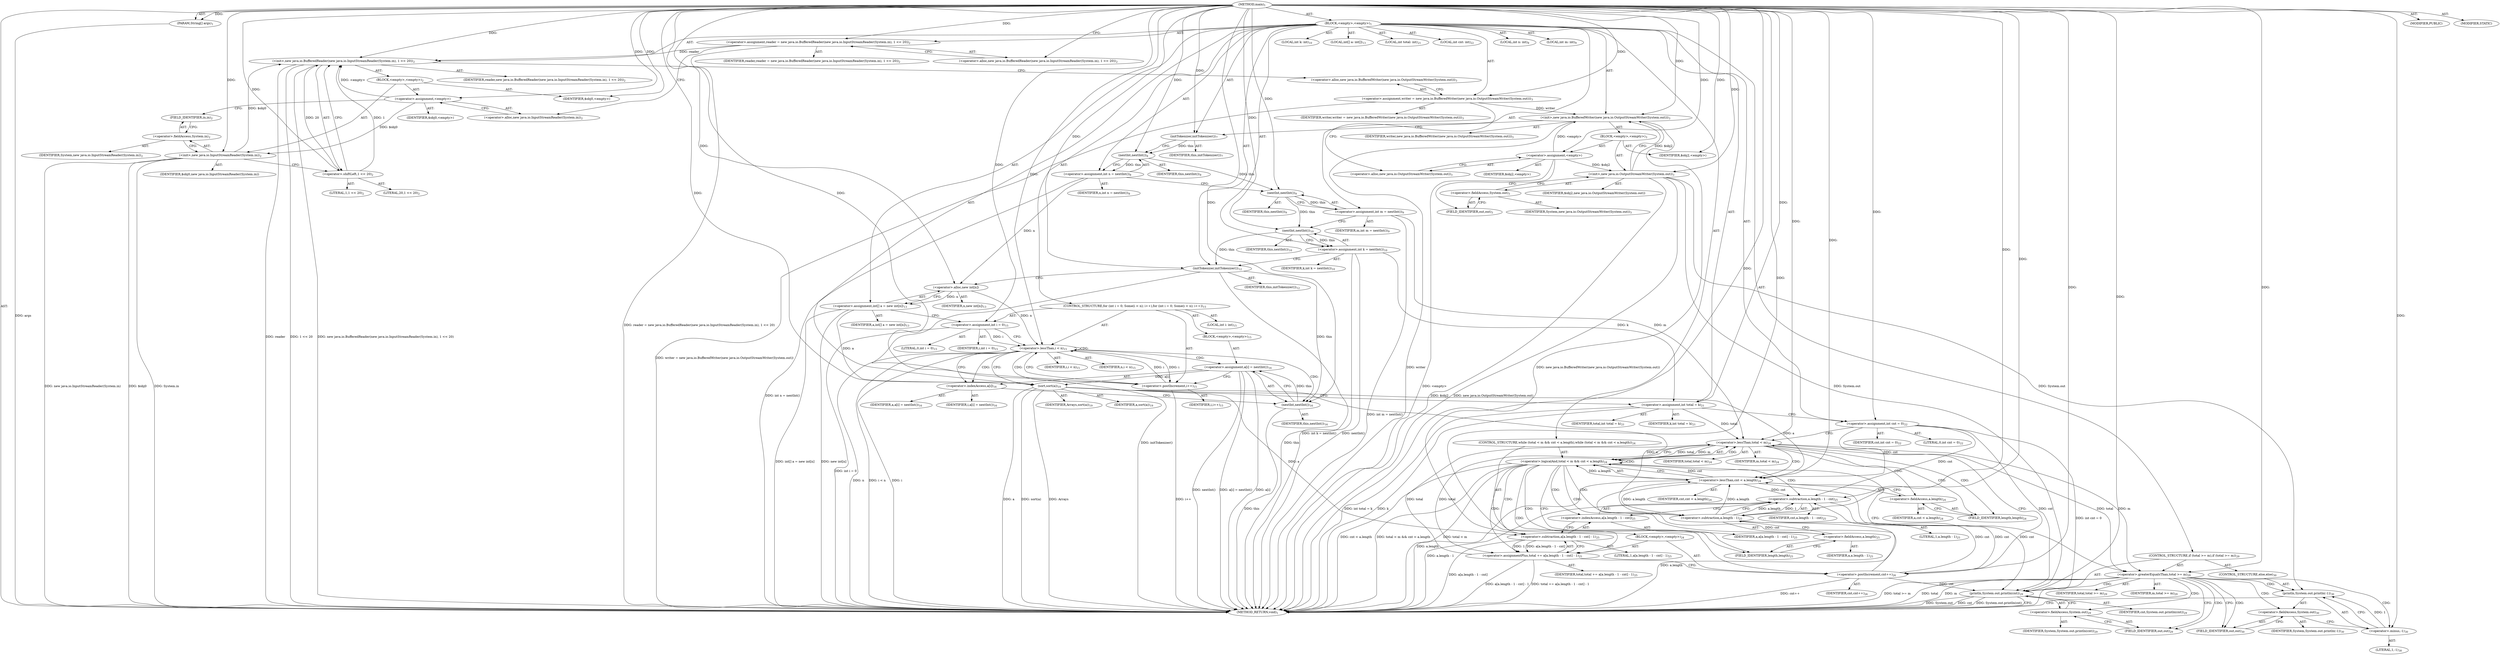 digraph "main" {  
"17" [label = <(METHOD,main)<SUB>1</SUB>> ]
"18" [label = <(PARAM,String[] args)<SUB>1</SUB>> ]
"19" [label = <(BLOCK,&lt;empty&gt;,&lt;empty&gt;)<SUB>1</SUB>> ]
"20" [label = <(&lt;operator&gt;.assignment,reader = new java.io.BufferedReader(new java.io.InputStreamReader(System.in), 1 &lt;&lt; 20))<SUB>2</SUB>> ]
"21" [label = <(IDENTIFIER,reader,reader = new java.io.BufferedReader(new java.io.InputStreamReader(System.in), 1 &lt;&lt; 20))<SUB>2</SUB>> ]
"22" [label = <(&lt;operator&gt;.alloc,new java.io.BufferedReader(new java.io.InputStreamReader(System.in), 1 &lt;&lt; 20))<SUB>2</SUB>> ]
"23" [label = <(&lt;init&gt;,new java.io.BufferedReader(new java.io.InputStreamReader(System.in), 1 &lt;&lt; 20))<SUB>2</SUB>> ]
"24" [label = <(IDENTIFIER,reader,new java.io.BufferedReader(new java.io.InputStreamReader(System.in), 1 &lt;&lt; 20))<SUB>2</SUB>> ]
"25" [label = <(BLOCK,&lt;empty&gt;,&lt;empty&gt;)<SUB>2</SUB>> ]
"26" [label = <(&lt;operator&gt;.assignment,&lt;empty&gt;)> ]
"27" [label = <(IDENTIFIER,$obj0,&lt;empty&gt;)> ]
"28" [label = <(&lt;operator&gt;.alloc,new java.io.InputStreamReader(System.in))<SUB>2</SUB>> ]
"29" [label = <(&lt;init&gt;,new java.io.InputStreamReader(System.in))<SUB>2</SUB>> ]
"30" [label = <(IDENTIFIER,$obj0,new java.io.InputStreamReader(System.in))> ]
"31" [label = <(&lt;operator&gt;.fieldAccess,System.in)<SUB>2</SUB>> ]
"32" [label = <(IDENTIFIER,System,new java.io.InputStreamReader(System.in))<SUB>2</SUB>> ]
"33" [label = <(FIELD_IDENTIFIER,in,in)<SUB>2</SUB>> ]
"34" [label = <(IDENTIFIER,$obj0,&lt;empty&gt;)> ]
"35" [label = <(&lt;operator&gt;.shiftLeft,1 &lt;&lt; 20)<SUB>2</SUB>> ]
"36" [label = <(LITERAL,1,1 &lt;&lt; 20)<SUB>2</SUB>> ]
"37" [label = <(LITERAL,20,1 &lt;&lt; 20)<SUB>2</SUB>> ]
"38" [label = <(&lt;operator&gt;.assignment,writer = new java.io.BufferedWriter(new java.io.OutputStreamWriter(System.out)))<SUB>3</SUB>> ]
"39" [label = <(IDENTIFIER,writer,writer = new java.io.BufferedWriter(new java.io.OutputStreamWriter(System.out)))<SUB>3</SUB>> ]
"40" [label = <(&lt;operator&gt;.alloc,new java.io.BufferedWriter(new java.io.OutputStreamWriter(System.out)))<SUB>3</SUB>> ]
"41" [label = <(&lt;init&gt;,new java.io.BufferedWriter(new java.io.OutputStreamWriter(System.out)))<SUB>3</SUB>> ]
"42" [label = <(IDENTIFIER,writer,new java.io.BufferedWriter(new java.io.OutputStreamWriter(System.out)))<SUB>3</SUB>> ]
"43" [label = <(BLOCK,&lt;empty&gt;,&lt;empty&gt;)<SUB>3</SUB>> ]
"44" [label = <(&lt;operator&gt;.assignment,&lt;empty&gt;)> ]
"45" [label = <(IDENTIFIER,$obj2,&lt;empty&gt;)> ]
"46" [label = <(&lt;operator&gt;.alloc,new java.io.OutputStreamWriter(System.out))<SUB>3</SUB>> ]
"47" [label = <(&lt;init&gt;,new java.io.OutputStreamWriter(System.out))<SUB>3</SUB>> ]
"48" [label = <(IDENTIFIER,$obj2,new java.io.OutputStreamWriter(System.out))> ]
"49" [label = <(&lt;operator&gt;.fieldAccess,System.out)<SUB>3</SUB>> ]
"50" [label = <(IDENTIFIER,System,new java.io.OutputStreamWriter(System.out))<SUB>3</SUB>> ]
"51" [label = <(FIELD_IDENTIFIER,out,out)<SUB>3</SUB>> ]
"52" [label = <(IDENTIFIER,$obj2,&lt;empty&gt;)> ]
"53" [label = <(initTokenizer,initTokenizer())<SUB>7</SUB>> ]
"54" [label = <(IDENTIFIER,this,initTokenizer())<SUB>7</SUB>> ]
"55" [label = <(LOCAL,int n: int)<SUB>8</SUB>> ]
"56" [label = <(&lt;operator&gt;.assignment,int n = nextInt())<SUB>8</SUB>> ]
"57" [label = <(IDENTIFIER,n,int n = nextInt())<SUB>8</SUB>> ]
"58" [label = <(nextInt,nextInt())<SUB>8</SUB>> ]
"59" [label = <(IDENTIFIER,this,nextInt())<SUB>8</SUB>> ]
"60" [label = <(LOCAL,int m: int)<SUB>9</SUB>> ]
"61" [label = <(&lt;operator&gt;.assignment,int m = nextInt())<SUB>9</SUB>> ]
"62" [label = <(IDENTIFIER,m,int m = nextInt())<SUB>9</SUB>> ]
"63" [label = <(nextInt,nextInt())<SUB>9</SUB>> ]
"64" [label = <(IDENTIFIER,this,nextInt())<SUB>9</SUB>> ]
"65" [label = <(LOCAL,int k: int)<SUB>10</SUB>> ]
"66" [label = <(&lt;operator&gt;.assignment,int k = nextInt())<SUB>10</SUB>> ]
"67" [label = <(IDENTIFIER,k,int k = nextInt())<SUB>10</SUB>> ]
"68" [label = <(nextInt,nextInt())<SUB>10</SUB>> ]
"69" [label = <(IDENTIFIER,this,nextInt())<SUB>10</SUB>> ]
"70" [label = <(initTokenizer,initTokenizer())<SUB>12</SUB>> ]
"71" [label = <(IDENTIFIER,this,initTokenizer())<SUB>12</SUB>> ]
"72" [label = <(LOCAL,int[] a: int[])<SUB>13</SUB>> ]
"73" [label = <(&lt;operator&gt;.assignment,int[] a = new int[n])<SUB>13</SUB>> ]
"74" [label = <(IDENTIFIER,a,int[] a = new int[n])<SUB>13</SUB>> ]
"75" [label = <(&lt;operator&gt;.alloc,new int[n])> ]
"76" [label = <(IDENTIFIER,n,new int[n])<SUB>13</SUB>> ]
"77" [label = <(CONTROL_STRUCTURE,for (int i = 0; Some(i &lt; n); i++),for (int i = 0; Some(i &lt; n); i++))<SUB>15</SUB>> ]
"78" [label = <(LOCAL,int i: int)<SUB>15</SUB>> ]
"79" [label = <(&lt;operator&gt;.assignment,int i = 0)<SUB>15</SUB>> ]
"80" [label = <(IDENTIFIER,i,int i = 0)<SUB>15</SUB>> ]
"81" [label = <(LITERAL,0,int i = 0)<SUB>15</SUB>> ]
"82" [label = <(&lt;operator&gt;.lessThan,i &lt; n)<SUB>15</SUB>> ]
"83" [label = <(IDENTIFIER,i,i &lt; n)<SUB>15</SUB>> ]
"84" [label = <(IDENTIFIER,n,i &lt; n)<SUB>15</SUB>> ]
"85" [label = <(&lt;operator&gt;.postIncrement,i++)<SUB>15</SUB>> ]
"86" [label = <(IDENTIFIER,i,i++)<SUB>15</SUB>> ]
"87" [label = <(BLOCK,&lt;empty&gt;,&lt;empty&gt;)<SUB>15</SUB>> ]
"88" [label = <(&lt;operator&gt;.assignment,a[i] = nextInt())<SUB>16</SUB>> ]
"89" [label = <(&lt;operator&gt;.indexAccess,a[i])<SUB>16</SUB>> ]
"90" [label = <(IDENTIFIER,a,a[i] = nextInt())<SUB>16</SUB>> ]
"91" [label = <(IDENTIFIER,i,a[i] = nextInt())<SUB>16</SUB>> ]
"92" [label = <(nextInt,nextInt())<SUB>16</SUB>> ]
"93" [label = <(IDENTIFIER,this,nextInt())<SUB>16</SUB>> ]
"94" [label = <(sort,sort(a))<SUB>19</SUB>> ]
"95" [label = <(IDENTIFIER,Arrays,sort(a))<SUB>19</SUB>> ]
"96" [label = <(IDENTIFIER,a,sort(a))<SUB>19</SUB>> ]
"97" [label = <(LOCAL,int total: int)<SUB>21</SUB>> ]
"98" [label = <(&lt;operator&gt;.assignment,int total = k)<SUB>21</SUB>> ]
"99" [label = <(IDENTIFIER,total,int total = k)<SUB>21</SUB>> ]
"100" [label = <(IDENTIFIER,k,int total = k)<SUB>21</SUB>> ]
"101" [label = <(LOCAL,int cnt: int)<SUB>22</SUB>> ]
"102" [label = <(&lt;operator&gt;.assignment,int cnt = 0)<SUB>22</SUB>> ]
"103" [label = <(IDENTIFIER,cnt,int cnt = 0)<SUB>22</SUB>> ]
"104" [label = <(LITERAL,0,int cnt = 0)<SUB>22</SUB>> ]
"105" [label = <(CONTROL_STRUCTURE,while (total &lt; m &amp;&amp; cnt &lt; a.length),while (total &lt; m &amp;&amp; cnt &lt; a.length))<SUB>24</SUB>> ]
"106" [label = <(&lt;operator&gt;.logicalAnd,total &lt; m &amp;&amp; cnt &lt; a.length)<SUB>24</SUB>> ]
"107" [label = <(&lt;operator&gt;.lessThan,total &lt; m)<SUB>24</SUB>> ]
"108" [label = <(IDENTIFIER,total,total &lt; m)<SUB>24</SUB>> ]
"109" [label = <(IDENTIFIER,m,total &lt; m)<SUB>24</SUB>> ]
"110" [label = <(&lt;operator&gt;.lessThan,cnt &lt; a.length)<SUB>24</SUB>> ]
"111" [label = <(IDENTIFIER,cnt,cnt &lt; a.length)<SUB>24</SUB>> ]
"112" [label = <(&lt;operator&gt;.fieldAccess,a.length)<SUB>24</SUB>> ]
"113" [label = <(IDENTIFIER,a,cnt &lt; a.length)<SUB>24</SUB>> ]
"114" [label = <(FIELD_IDENTIFIER,length,length)<SUB>24</SUB>> ]
"115" [label = <(BLOCK,&lt;empty&gt;,&lt;empty&gt;)<SUB>24</SUB>> ]
"116" [label = <(&lt;operator&gt;.assignmentPlus,total += a[a.length - 1 - cnt] - 1)<SUB>25</SUB>> ]
"117" [label = <(IDENTIFIER,total,total += a[a.length - 1 - cnt] - 1)<SUB>25</SUB>> ]
"118" [label = <(&lt;operator&gt;.subtraction,a[a.length - 1 - cnt] - 1)<SUB>25</SUB>> ]
"119" [label = <(&lt;operator&gt;.indexAccess,a[a.length - 1 - cnt])<SUB>25</SUB>> ]
"120" [label = <(IDENTIFIER,a,a[a.length - 1 - cnt] - 1)<SUB>25</SUB>> ]
"121" [label = <(&lt;operator&gt;.subtraction,a.length - 1 - cnt)<SUB>25</SUB>> ]
"122" [label = <(&lt;operator&gt;.subtraction,a.length - 1)<SUB>25</SUB>> ]
"123" [label = <(&lt;operator&gt;.fieldAccess,a.length)<SUB>25</SUB>> ]
"124" [label = <(IDENTIFIER,a,a.length - 1)<SUB>25</SUB>> ]
"125" [label = <(FIELD_IDENTIFIER,length,length)<SUB>25</SUB>> ]
"126" [label = <(LITERAL,1,a.length - 1)<SUB>25</SUB>> ]
"127" [label = <(IDENTIFIER,cnt,a.length - 1 - cnt)<SUB>25</SUB>> ]
"128" [label = <(LITERAL,1,a[a.length - 1 - cnt] - 1)<SUB>25</SUB>> ]
"129" [label = <(&lt;operator&gt;.postIncrement,cnt++)<SUB>26</SUB>> ]
"130" [label = <(IDENTIFIER,cnt,cnt++)<SUB>26</SUB>> ]
"131" [label = <(CONTROL_STRUCTURE,if (total &gt;= m),if (total &gt;= m))<SUB>29</SUB>> ]
"132" [label = <(&lt;operator&gt;.greaterEqualsThan,total &gt;= m)<SUB>29</SUB>> ]
"133" [label = <(IDENTIFIER,total,total &gt;= m)<SUB>29</SUB>> ]
"134" [label = <(IDENTIFIER,m,total &gt;= m)<SUB>29</SUB>> ]
"135" [label = <(println,System.out.println(cnt))<SUB>29</SUB>> ]
"136" [label = <(&lt;operator&gt;.fieldAccess,System.out)<SUB>29</SUB>> ]
"137" [label = <(IDENTIFIER,System,System.out.println(cnt))<SUB>29</SUB>> ]
"138" [label = <(FIELD_IDENTIFIER,out,out)<SUB>29</SUB>> ]
"139" [label = <(IDENTIFIER,cnt,System.out.println(cnt))<SUB>29</SUB>> ]
"140" [label = <(CONTROL_STRUCTURE,else,else)<SUB>30</SUB>> ]
"141" [label = <(println,System.out.println(-1))<SUB>30</SUB>> ]
"142" [label = <(&lt;operator&gt;.fieldAccess,System.out)<SUB>30</SUB>> ]
"143" [label = <(IDENTIFIER,System,System.out.println(-1))<SUB>30</SUB>> ]
"144" [label = <(FIELD_IDENTIFIER,out,out)<SUB>30</SUB>> ]
"145" [label = <(&lt;operator&gt;.minus,-1)<SUB>30</SUB>> ]
"146" [label = <(LITERAL,1,-1)<SUB>30</SUB>> ]
"147" [label = <(MODIFIER,PUBLIC)> ]
"148" [label = <(MODIFIER,STATIC)> ]
"149" [label = <(METHOD_RETURN,void)<SUB>1</SUB>> ]
  "17" -> "18"  [ label = "AST: "] 
  "17" -> "19"  [ label = "AST: "] 
  "17" -> "147"  [ label = "AST: "] 
  "17" -> "148"  [ label = "AST: "] 
  "17" -> "149"  [ label = "AST: "] 
  "19" -> "20"  [ label = "AST: "] 
  "19" -> "23"  [ label = "AST: "] 
  "19" -> "38"  [ label = "AST: "] 
  "19" -> "41"  [ label = "AST: "] 
  "19" -> "53"  [ label = "AST: "] 
  "19" -> "55"  [ label = "AST: "] 
  "19" -> "56"  [ label = "AST: "] 
  "19" -> "60"  [ label = "AST: "] 
  "19" -> "61"  [ label = "AST: "] 
  "19" -> "65"  [ label = "AST: "] 
  "19" -> "66"  [ label = "AST: "] 
  "19" -> "70"  [ label = "AST: "] 
  "19" -> "72"  [ label = "AST: "] 
  "19" -> "73"  [ label = "AST: "] 
  "19" -> "77"  [ label = "AST: "] 
  "19" -> "94"  [ label = "AST: "] 
  "19" -> "97"  [ label = "AST: "] 
  "19" -> "98"  [ label = "AST: "] 
  "19" -> "101"  [ label = "AST: "] 
  "19" -> "102"  [ label = "AST: "] 
  "19" -> "105"  [ label = "AST: "] 
  "19" -> "131"  [ label = "AST: "] 
  "20" -> "21"  [ label = "AST: "] 
  "20" -> "22"  [ label = "AST: "] 
  "23" -> "24"  [ label = "AST: "] 
  "23" -> "25"  [ label = "AST: "] 
  "23" -> "35"  [ label = "AST: "] 
  "25" -> "26"  [ label = "AST: "] 
  "25" -> "29"  [ label = "AST: "] 
  "25" -> "34"  [ label = "AST: "] 
  "26" -> "27"  [ label = "AST: "] 
  "26" -> "28"  [ label = "AST: "] 
  "29" -> "30"  [ label = "AST: "] 
  "29" -> "31"  [ label = "AST: "] 
  "31" -> "32"  [ label = "AST: "] 
  "31" -> "33"  [ label = "AST: "] 
  "35" -> "36"  [ label = "AST: "] 
  "35" -> "37"  [ label = "AST: "] 
  "38" -> "39"  [ label = "AST: "] 
  "38" -> "40"  [ label = "AST: "] 
  "41" -> "42"  [ label = "AST: "] 
  "41" -> "43"  [ label = "AST: "] 
  "43" -> "44"  [ label = "AST: "] 
  "43" -> "47"  [ label = "AST: "] 
  "43" -> "52"  [ label = "AST: "] 
  "44" -> "45"  [ label = "AST: "] 
  "44" -> "46"  [ label = "AST: "] 
  "47" -> "48"  [ label = "AST: "] 
  "47" -> "49"  [ label = "AST: "] 
  "49" -> "50"  [ label = "AST: "] 
  "49" -> "51"  [ label = "AST: "] 
  "53" -> "54"  [ label = "AST: "] 
  "56" -> "57"  [ label = "AST: "] 
  "56" -> "58"  [ label = "AST: "] 
  "58" -> "59"  [ label = "AST: "] 
  "61" -> "62"  [ label = "AST: "] 
  "61" -> "63"  [ label = "AST: "] 
  "63" -> "64"  [ label = "AST: "] 
  "66" -> "67"  [ label = "AST: "] 
  "66" -> "68"  [ label = "AST: "] 
  "68" -> "69"  [ label = "AST: "] 
  "70" -> "71"  [ label = "AST: "] 
  "73" -> "74"  [ label = "AST: "] 
  "73" -> "75"  [ label = "AST: "] 
  "75" -> "76"  [ label = "AST: "] 
  "77" -> "78"  [ label = "AST: "] 
  "77" -> "79"  [ label = "AST: "] 
  "77" -> "82"  [ label = "AST: "] 
  "77" -> "85"  [ label = "AST: "] 
  "77" -> "87"  [ label = "AST: "] 
  "79" -> "80"  [ label = "AST: "] 
  "79" -> "81"  [ label = "AST: "] 
  "82" -> "83"  [ label = "AST: "] 
  "82" -> "84"  [ label = "AST: "] 
  "85" -> "86"  [ label = "AST: "] 
  "87" -> "88"  [ label = "AST: "] 
  "88" -> "89"  [ label = "AST: "] 
  "88" -> "92"  [ label = "AST: "] 
  "89" -> "90"  [ label = "AST: "] 
  "89" -> "91"  [ label = "AST: "] 
  "92" -> "93"  [ label = "AST: "] 
  "94" -> "95"  [ label = "AST: "] 
  "94" -> "96"  [ label = "AST: "] 
  "98" -> "99"  [ label = "AST: "] 
  "98" -> "100"  [ label = "AST: "] 
  "102" -> "103"  [ label = "AST: "] 
  "102" -> "104"  [ label = "AST: "] 
  "105" -> "106"  [ label = "AST: "] 
  "105" -> "115"  [ label = "AST: "] 
  "106" -> "107"  [ label = "AST: "] 
  "106" -> "110"  [ label = "AST: "] 
  "107" -> "108"  [ label = "AST: "] 
  "107" -> "109"  [ label = "AST: "] 
  "110" -> "111"  [ label = "AST: "] 
  "110" -> "112"  [ label = "AST: "] 
  "112" -> "113"  [ label = "AST: "] 
  "112" -> "114"  [ label = "AST: "] 
  "115" -> "116"  [ label = "AST: "] 
  "115" -> "129"  [ label = "AST: "] 
  "116" -> "117"  [ label = "AST: "] 
  "116" -> "118"  [ label = "AST: "] 
  "118" -> "119"  [ label = "AST: "] 
  "118" -> "128"  [ label = "AST: "] 
  "119" -> "120"  [ label = "AST: "] 
  "119" -> "121"  [ label = "AST: "] 
  "121" -> "122"  [ label = "AST: "] 
  "121" -> "127"  [ label = "AST: "] 
  "122" -> "123"  [ label = "AST: "] 
  "122" -> "126"  [ label = "AST: "] 
  "123" -> "124"  [ label = "AST: "] 
  "123" -> "125"  [ label = "AST: "] 
  "129" -> "130"  [ label = "AST: "] 
  "131" -> "132"  [ label = "AST: "] 
  "131" -> "135"  [ label = "AST: "] 
  "131" -> "140"  [ label = "AST: "] 
  "132" -> "133"  [ label = "AST: "] 
  "132" -> "134"  [ label = "AST: "] 
  "135" -> "136"  [ label = "AST: "] 
  "135" -> "139"  [ label = "AST: "] 
  "136" -> "137"  [ label = "AST: "] 
  "136" -> "138"  [ label = "AST: "] 
  "140" -> "141"  [ label = "AST: "] 
  "141" -> "142"  [ label = "AST: "] 
  "141" -> "145"  [ label = "AST: "] 
  "142" -> "143"  [ label = "AST: "] 
  "142" -> "144"  [ label = "AST: "] 
  "145" -> "146"  [ label = "AST: "] 
  "20" -> "28"  [ label = "CFG: "] 
  "23" -> "40"  [ label = "CFG: "] 
  "38" -> "46"  [ label = "CFG: "] 
  "41" -> "53"  [ label = "CFG: "] 
  "53" -> "58"  [ label = "CFG: "] 
  "56" -> "63"  [ label = "CFG: "] 
  "61" -> "68"  [ label = "CFG: "] 
  "66" -> "70"  [ label = "CFG: "] 
  "70" -> "75"  [ label = "CFG: "] 
  "73" -> "79"  [ label = "CFG: "] 
  "94" -> "98"  [ label = "CFG: "] 
  "98" -> "102"  [ label = "CFG: "] 
  "102" -> "107"  [ label = "CFG: "] 
  "22" -> "20"  [ label = "CFG: "] 
  "35" -> "23"  [ label = "CFG: "] 
  "40" -> "38"  [ label = "CFG: "] 
  "58" -> "56"  [ label = "CFG: "] 
  "63" -> "61"  [ label = "CFG: "] 
  "68" -> "66"  [ label = "CFG: "] 
  "75" -> "73"  [ label = "CFG: "] 
  "79" -> "82"  [ label = "CFG: "] 
  "82" -> "89"  [ label = "CFG: "] 
  "82" -> "94"  [ label = "CFG: "] 
  "85" -> "82"  [ label = "CFG: "] 
  "106" -> "125"  [ label = "CFG: "] 
  "106" -> "132"  [ label = "CFG: "] 
  "132" -> "138"  [ label = "CFG: "] 
  "132" -> "144"  [ label = "CFG: "] 
  "135" -> "149"  [ label = "CFG: "] 
  "26" -> "33"  [ label = "CFG: "] 
  "29" -> "35"  [ label = "CFG: "] 
  "44" -> "51"  [ label = "CFG: "] 
  "47" -> "41"  [ label = "CFG: "] 
  "88" -> "85"  [ label = "CFG: "] 
  "107" -> "106"  [ label = "CFG: "] 
  "107" -> "114"  [ label = "CFG: "] 
  "110" -> "106"  [ label = "CFG: "] 
  "116" -> "129"  [ label = "CFG: "] 
  "129" -> "107"  [ label = "CFG: "] 
  "136" -> "135"  [ label = "CFG: "] 
  "141" -> "149"  [ label = "CFG: "] 
  "28" -> "26"  [ label = "CFG: "] 
  "31" -> "29"  [ label = "CFG: "] 
  "46" -> "44"  [ label = "CFG: "] 
  "49" -> "47"  [ label = "CFG: "] 
  "89" -> "92"  [ label = "CFG: "] 
  "92" -> "88"  [ label = "CFG: "] 
  "112" -> "110"  [ label = "CFG: "] 
  "118" -> "116"  [ label = "CFG: "] 
  "138" -> "136"  [ label = "CFG: "] 
  "142" -> "145"  [ label = "CFG: "] 
  "145" -> "141"  [ label = "CFG: "] 
  "33" -> "31"  [ label = "CFG: "] 
  "51" -> "49"  [ label = "CFG: "] 
  "114" -> "112"  [ label = "CFG: "] 
  "119" -> "118"  [ label = "CFG: "] 
  "144" -> "142"  [ label = "CFG: "] 
  "121" -> "119"  [ label = "CFG: "] 
  "122" -> "121"  [ label = "CFG: "] 
  "123" -> "122"  [ label = "CFG: "] 
  "125" -> "123"  [ label = "CFG: "] 
  "17" -> "22"  [ label = "CFG: "] 
  "18" -> "149"  [ label = "DDG: args"] 
  "20" -> "149"  [ label = "DDG: reader = new java.io.BufferedReader(new java.io.InputStreamReader(System.in), 1 &lt;&lt; 20)"] 
  "23" -> "149"  [ label = "DDG: reader"] 
  "29" -> "149"  [ label = "DDG: $obj0"] 
  "29" -> "149"  [ label = "DDG: System.in"] 
  "29" -> "149"  [ label = "DDG: new java.io.InputStreamReader(System.in)"] 
  "23" -> "149"  [ label = "DDG: 1 &lt;&lt; 20"] 
  "23" -> "149"  [ label = "DDG: new java.io.BufferedReader(new java.io.InputStreamReader(System.in), 1 &lt;&lt; 20)"] 
  "38" -> "149"  [ label = "DDG: writer = new java.io.BufferedWriter(new java.io.OutputStreamWriter(System.out))"] 
  "41" -> "149"  [ label = "DDG: writer"] 
  "44" -> "149"  [ label = "DDG: &lt;empty&gt;"] 
  "47" -> "149"  [ label = "DDG: $obj2"] 
  "47" -> "149"  [ label = "DDG: new java.io.OutputStreamWriter(System.out)"] 
  "41" -> "149"  [ label = "DDG: new java.io.BufferedWriter(new java.io.OutputStreamWriter(System.out))"] 
  "56" -> "149"  [ label = "DDG: int n = nextInt()"] 
  "61" -> "149"  [ label = "DDG: int m = nextInt()"] 
  "66" -> "149"  [ label = "DDG: nextInt()"] 
  "66" -> "149"  [ label = "DDG: int k = nextInt()"] 
  "70" -> "149"  [ label = "DDG: this"] 
  "70" -> "149"  [ label = "DDG: initTokenizer()"] 
  "73" -> "149"  [ label = "DDG: new int[n]"] 
  "73" -> "149"  [ label = "DDG: int[] a = new int[n]"] 
  "79" -> "149"  [ label = "DDG: int i = 0"] 
  "82" -> "149"  [ label = "DDG: i"] 
  "82" -> "149"  [ label = "DDG: n"] 
  "82" -> "149"  [ label = "DDG: i &lt; n"] 
  "94" -> "149"  [ label = "DDG: a"] 
  "94" -> "149"  [ label = "DDG: sort(a)"] 
  "98" -> "149"  [ label = "DDG: k"] 
  "98" -> "149"  [ label = "DDG: int total = k"] 
  "102" -> "149"  [ label = "DDG: int cnt = 0"] 
  "106" -> "149"  [ label = "DDG: total &lt; m"] 
  "110" -> "149"  [ label = "DDG: a.length"] 
  "106" -> "149"  [ label = "DDG: cnt &lt; a.length"] 
  "106" -> "149"  [ label = "DDG: total &lt; m &amp;&amp; cnt &lt; a.length"] 
  "132" -> "149"  [ label = "DDG: total"] 
  "132" -> "149"  [ label = "DDG: m"] 
  "132" -> "149"  [ label = "DDG: total &gt;= m"] 
  "135" -> "149"  [ label = "DDG: System.out"] 
  "135" -> "149"  [ label = "DDG: cnt"] 
  "135" -> "149"  [ label = "DDG: System.out.println(cnt)"] 
  "122" -> "149"  [ label = "DDG: a.length"] 
  "121" -> "149"  [ label = "DDG: a.length - 1"] 
  "118" -> "149"  [ label = "DDG: a[a.length - 1 - cnt]"] 
  "116" -> "149"  [ label = "DDG: a[a.length - 1 - cnt] - 1"] 
  "116" -> "149"  [ label = "DDG: total += a[a.length - 1 - cnt] - 1"] 
  "129" -> "149"  [ label = "DDG: cnt++"] 
  "88" -> "149"  [ label = "DDG: a[i]"] 
  "92" -> "149"  [ label = "DDG: this"] 
  "88" -> "149"  [ label = "DDG: nextInt()"] 
  "88" -> "149"  [ label = "DDG: a[i] = nextInt()"] 
  "85" -> "149"  [ label = "DDG: i++"] 
  "94" -> "149"  [ label = "DDG: Arrays"] 
  "17" -> "18"  [ label = "DDG: "] 
  "17" -> "20"  [ label = "DDG: "] 
  "17" -> "38"  [ label = "DDG: "] 
  "58" -> "56"  [ label = "DDG: this"] 
  "63" -> "61"  [ label = "DDG: this"] 
  "68" -> "66"  [ label = "DDG: this"] 
  "75" -> "73"  [ label = "DDG: n"] 
  "66" -> "98"  [ label = "DDG: k"] 
  "17" -> "98"  [ label = "DDG: "] 
  "17" -> "102"  [ label = "DDG: "] 
  "20" -> "23"  [ label = "DDG: reader"] 
  "17" -> "23"  [ label = "DDG: "] 
  "26" -> "23"  [ label = "DDG: &lt;empty&gt;"] 
  "29" -> "23"  [ label = "DDG: $obj0"] 
  "35" -> "23"  [ label = "DDG: 1"] 
  "35" -> "23"  [ label = "DDG: 20"] 
  "38" -> "41"  [ label = "DDG: writer"] 
  "17" -> "41"  [ label = "DDG: "] 
  "44" -> "41"  [ label = "DDG: &lt;empty&gt;"] 
  "47" -> "41"  [ label = "DDG: $obj2"] 
  "17" -> "53"  [ label = "DDG: "] 
  "68" -> "70"  [ label = "DDG: this"] 
  "17" -> "70"  [ label = "DDG: "] 
  "17" -> "79"  [ label = "DDG: "] 
  "17" -> "94"  [ label = "DDG: "] 
  "73" -> "94"  [ label = "DDG: a"] 
  "88" -> "94"  [ label = "DDG: a[i]"] 
  "17" -> "26"  [ label = "DDG: "] 
  "17" -> "34"  [ label = "DDG: "] 
  "17" -> "35"  [ label = "DDG: "] 
  "17" -> "44"  [ label = "DDG: "] 
  "17" -> "52"  [ label = "DDG: "] 
  "53" -> "58"  [ label = "DDG: this"] 
  "17" -> "58"  [ label = "DDG: "] 
  "58" -> "63"  [ label = "DDG: this"] 
  "17" -> "63"  [ label = "DDG: "] 
  "63" -> "68"  [ label = "DDG: this"] 
  "17" -> "68"  [ label = "DDG: "] 
  "56" -> "75"  [ label = "DDG: n"] 
  "17" -> "75"  [ label = "DDG: "] 
  "79" -> "82"  [ label = "DDG: i"] 
  "85" -> "82"  [ label = "DDG: i"] 
  "17" -> "82"  [ label = "DDG: "] 
  "75" -> "82"  [ label = "DDG: n"] 
  "82" -> "85"  [ label = "DDG: i"] 
  "17" -> "85"  [ label = "DDG: "] 
  "92" -> "88"  [ label = "DDG: this"] 
  "107" -> "106"  [ label = "DDG: total"] 
  "107" -> "106"  [ label = "DDG: m"] 
  "110" -> "106"  [ label = "DDG: cnt"] 
  "110" -> "106"  [ label = "DDG: a.length"] 
  "118" -> "116"  [ label = "DDG: a[a.length - 1 - cnt]"] 
  "118" -> "116"  [ label = "DDG: 1"] 
  "107" -> "132"  [ label = "DDG: total"] 
  "17" -> "132"  [ label = "DDG: "] 
  "107" -> "132"  [ label = "DDG: m"] 
  "47" -> "135"  [ label = "DDG: System.out"] 
  "102" -> "135"  [ label = "DDG: cnt"] 
  "110" -> "135"  [ label = "DDG: cnt"] 
  "129" -> "135"  [ label = "DDG: cnt"] 
  "17" -> "135"  [ label = "DDG: "] 
  "26" -> "29"  [ label = "DDG: $obj0"] 
  "17" -> "29"  [ label = "DDG: "] 
  "44" -> "47"  [ label = "DDG: $obj2"] 
  "17" -> "47"  [ label = "DDG: "] 
  "98" -> "107"  [ label = "DDG: total"] 
  "116" -> "107"  [ label = "DDG: total"] 
  "17" -> "107"  [ label = "DDG: "] 
  "61" -> "107"  [ label = "DDG: m"] 
  "102" -> "110"  [ label = "DDG: cnt"] 
  "129" -> "110"  [ label = "DDG: cnt"] 
  "17" -> "110"  [ label = "DDG: "] 
  "94" -> "110"  [ label = "DDG: a"] 
  "122" -> "110"  [ label = "DDG: a.length"] 
  "107" -> "116"  [ label = "DDG: total"] 
  "17" -> "116"  [ label = "DDG: "] 
  "121" -> "129"  [ label = "DDG: cnt"] 
  "17" -> "129"  [ label = "DDG: "] 
  "47" -> "141"  [ label = "DDG: System.out"] 
  "145" -> "141"  [ label = "DDG: 1"] 
  "70" -> "92"  [ label = "DDG: this"] 
  "17" -> "92"  [ label = "DDG: "] 
  "94" -> "118"  [ label = "DDG: a"] 
  "17" -> "118"  [ label = "DDG: "] 
  "17" -> "145"  [ label = "DDG: "] 
  "122" -> "121"  [ label = "DDG: a.length"] 
  "122" -> "121"  [ label = "DDG: 1"] 
  "102" -> "121"  [ label = "DDG: cnt"] 
  "110" -> "121"  [ label = "DDG: cnt"] 
  "129" -> "121"  [ label = "DDG: cnt"] 
  "17" -> "121"  [ label = "DDG: "] 
  "94" -> "122"  [ label = "DDG: a"] 
  "110" -> "122"  [ label = "DDG: a.length"] 
  "17" -> "122"  [ label = "DDG: "] 
  "82" -> "89"  [ label = "CDG: "] 
  "82" -> "85"  [ label = "CDG: "] 
  "82" -> "88"  [ label = "CDG: "] 
  "82" -> "92"  [ label = "CDG: "] 
  "82" -> "82"  [ label = "CDG: "] 
  "106" -> "107"  [ label = "CDG: "] 
  "106" -> "116"  [ label = "CDG: "] 
  "106" -> "122"  [ label = "CDG: "] 
  "106" -> "118"  [ label = "CDG: "] 
  "106" -> "119"  [ label = "CDG: "] 
  "106" -> "121"  [ label = "CDG: "] 
  "106" -> "123"  [ label = "CDG: "] 
  "106" -> "106"  [ label = "CDG: "] 
  "106" -> "129"  [ label = "CDG: "] 
  "106" -> "125"  [ label = "CDG: "] 
  "132" -> "141"  [ label = "CDG: "] 
  "132" -> "136"  [ label = "CDG: "] 
  "132" -> "145"  [ label = "CDG: "] 
  "132" -> "135"  [ label = "CDG: "] 
  "132" -> "142"  [ label = "CDG: "] 
  "132" -> "144"  [ label = "CDG: "] 
  "132" -> "138"  [ label = "CDG: "] 
  "107" -> "114"  [ label = "CDG: "] 
  "107" -> "110"  [ label = "CDG: "] 
  "107" -> "112"  [ label = "CDG: "] 
}

